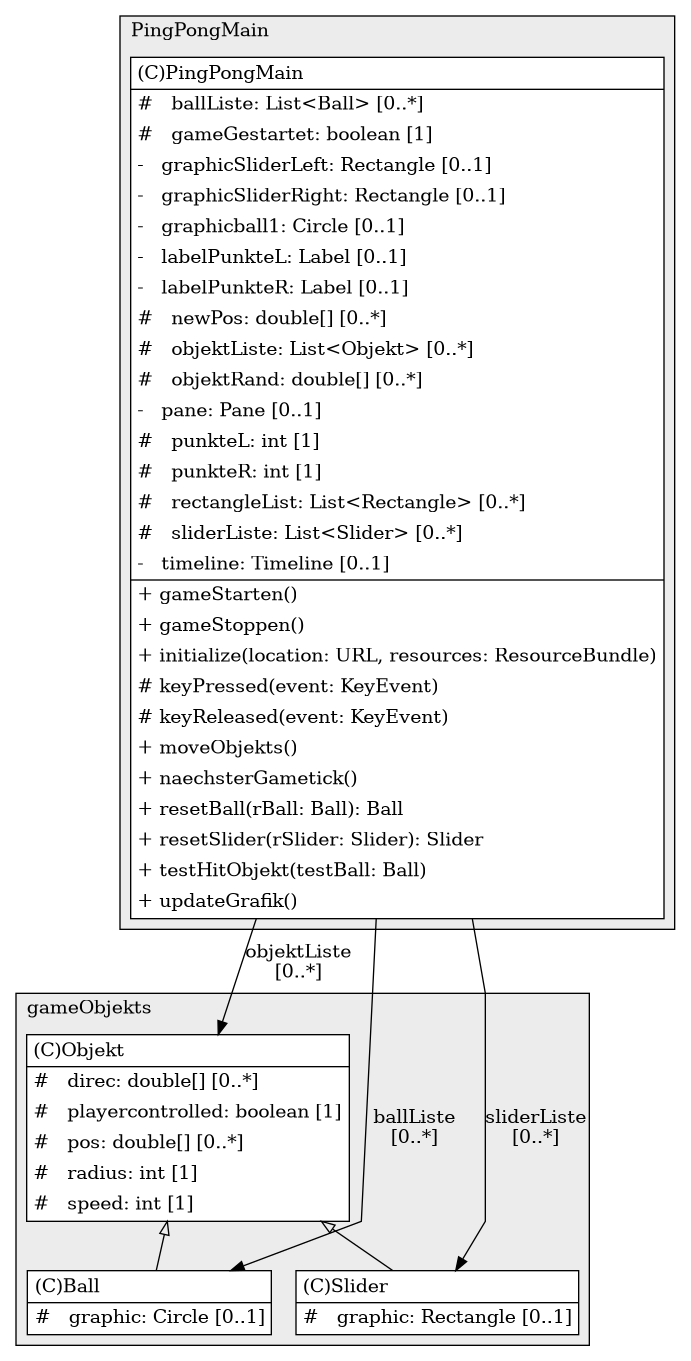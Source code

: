 @startuml

/' diagram meta data start
config=StructureConfiguration;
{
  "projectClassification": {
    "searchMode": "OpenProject", // OpenProject, AllProjects
    "includedProjects": "",
    "pathEndKeywords": "*.impl",
    "isClientPath": "",
    "isClientName": "",
    "isTestPath": "",
    "isTestName": "",
    "isMappingPath": "",
    "isMappingName": "",
    "isDataAccessPath": "",
    "isDataAccessName": "",
    "isDataStructurePath": "",
    "isDataStructureName": "",
    "isInterfaceStructuresPath": "",
    "isInterfaceStructuresName": "",
    "isEntryPointPath": "",
    "isEntryPointName": ""
  },
  "graphRestriction": {
    "classPackageExcludeFilter": "",
    "classPackageIncludeFilter": "",
    "classNameExcludeFilter": "",
    "classNameIncludeFilter": "",
    "methodNameExcludeFilter": "",
    "methodNameIncludeFilter": "",
    "removeByInheritance": "", // inheritance/annotation based filtering is done in a second step
    "removeByAnnotation": "",
    "removeByClassPackage": "", // cleanup the graph after inheritance/annotation based filtering is done
    "removeByClassName": "",
    "cutMappings": false,
    "cutEnum": true,
    "cutTests": true,
    "cutClient": true,
    "cutDataAccess": false,
    "cutInterfaceStructures": false,
    "cutDataStructures": false,
    "cutGetterAndSetter": true,
    "cutConstructors": true
  },
  "graphTraversal": {
    "forwardDepth": 6,
    "backwardDepth": 6,
    "classPackageExcludeFilter": "",
    "classPackageIncludeFilter": "",
    "classNameExcludeFilter": "",
    "classNameIncludeFilter": "",
    "methodNameExcludeFilter": "",
    "methodNameIncludeFilter": "",
    "hideMappings": false,
    "hideDataStructures": false,
    "hidePrivateMethods": true,
    "hideInterfaceCalls": true, // indirection: implementation -> interface (is hidden) -> implementation
    "onlyShowApplicationEntryPoints": false // root node is included
  },
  "details": {
    "aggregation": "GroupByClass", // ByClass, GroupByClass, None
    "showClassGenericTypes": true,
    "showMethods": true,
    "showMethodParameterNames": true,
    "showMethodParameterTypes": true,
    "showMethodReturnType": true,
    "showPackageLevels": 2,
    "showDetailedClassStructure": true
  },
  "rootClass": "PingPongMain"
}
diagram meta data end '/



digraph g {
    rankdir="TB"
    splines=polyline
    

'nodes 
subgraph cluster_1075772803 { 
   	label=PingPongMain
	labeljust=l
	fillcolor="#ececec"
	style=filled
   
   PingPongMain1075772803[
	label=<<TABLE BORDER="1" CELLBORDER="0" CELLPADDING="4" CELLSPACING="0">
<TR><TD ALIGN="LEFT" >(C)PingPongMain</TD></TR>
<HR/>
<TR><TD ALIGN="LEFT" >#   ballListe: List&lt;Ball&gt; [0..*]</TD></TR>
<TR><TD ALIGN="LEFT" >#   gameGestartet: boolean [1]</TD></TR>
<TR><TD ALIGN="LEFT" >-   graphicSliderLeft: Rectangle [0..1]</TD></TR>
<TR><TD ALIGN="LEFT" >-   graphicSliderRight: Rectangle [0..1]</TD></TR>
<TR><TD ALIGN="LEFT" >-   graphicball1: Circle [0..1]</TD></TR>
<TR><TD ALIGN="LEFT" >-   labelPunkteL: Label [0..1]</TD></TR>
<TR><TD ALIGN="LEFT" >-   labelPunkteR: Label [0..1]</TD></TR>
<TR><TD ALIGN="LEFT" >#   newPos: double[] [0..*]</TD></TR>
<TR><TD ALIGN="LEFT" >#   objektListe: List&lt;Objekt&gt; [0..*]</TD></TR>
<TR><TD ALIGN="LEFT" >#   objektRand: double[] [0..*]</TD></TR>
<TR><TD ALIGN="LEFT" >-   pane: Pane [0..1]</TD></TR>
<TR><TD ALIGN="LEFT" >#   punkteL: int [1]</TD></TR>
<TR><TD ALIGN="LEFT" >#   punkteR: int [1]</TD></TR>
<TR><TD ALIGN="LEFT" >#   rectangleList: List&lt;Rectangle&gt; [0..*]</TD></TR>
<TR><TD ALIGN="LEFT" >#   sliderListe: List&lt;Slider&gt; [0..*]</TD></TR>
<TR><TD ALIGN="LEFT" >-   timeline: Timeline [0..1]</TD></TR>
<HR/>
<TR><TD ALIGN="LEFT" >+ gameStarten()</TD></TR>
<TR><TD ALIGN="LEFT" >+ gameStoppen()</TD></TR>
<TR><TD ALIGN="LEFT" >+ initialize(location: URL, resources: ResourceBundle)</TD></TR>
<TR><TD ALIGN="LEFT" ># keyPressed(event: KeyEvent)</TD></TR>
<TR><TD ALIGN="LEFT" ># keyReleased(event: KeyEvent)</TD></TR>
<TR><TD ALIGN="LEFT" >+ moveObjekts()</TD></TR>
<TR><TD ALIGN="LEFT" >+ naechsterGametick()</TD></TR>
<TR><TD ALIGN="LEFT" >+ resetBall(rBall: Ball): Ball</TD></TR>
<TR><TD ALIGN="LEFT" >+ resetSlider(rSlider: Slider): Slider</TD></TR>
<TR><TD ALIGN="LEFT" >+ testHitObjekt(testBall: Ball)</TD></TR>
<TR><TD ALIGN="LEFT" >+ updateGrafik()</TD></TR>
</TABLE>>
	style=filled
	margin=0
	shape=plaintext
	fillcolor="#FFFFFF"
];
} 

subgraph cluster_1793180982 { 
   	label=gameObjekts
	labeljust=l
	fillcolor="#ececec"
	style=filled
   
   Ball1793180982[
	label=<<TABLE BORDER="1" CELLBORDER="0" CELLPADDING="4" CELLSPACING="0">
<TR><TD ALIGN="LEFT" >(C)Ball</TD></TR>
<HR/>
<TR><TD ALIGN="LEFT" >#   graphic: Circle [0..1]</TD></TR>
</TABLE>>
	style=filled
	margin=0
	shape=plaintext
	fillcolor="#FFFFFF"
];

Objekt1793180982[
	label=<<TABLE BORDER="1" CELLBORDER="0" CELLPADDING="4" CELLSPACING="0">
<TR><TD ALIGN="LEFT" >(C)Objekt</TD></TR>
<HR/>
<TR><TD ALIGN="LEFT" >#   direc: double[] [0..*]</TD></TR>
<TR><TD ALIGN="LEFT" >#   playercontrolled: boolean [1]</TD></TR>
<TR><TD ALIGN="LEFT" >#   pos: double[] [0..*]</TD></TR>
<TR><TD ALIGN="LEFT" >#   radius: int [1]</TD></TR>
<TR><TD ALIGN="LEFT" >#   speed: int [1]</TD></TR>
</TABLE>>
	style=filled
	margin=0
	shape=plaintext
	fillcolor="#FFFFFF"
];

Slider1793180982[
	label=<<TABLE BORDER="1" CELLBORDER="0" CELLPADDING="4" CELLSPACING="0">
<TR><TD ALIGN="LEFT" >(C)Slider</TD></TR>
<HR/>
<TR><TD ALIGN="LEFT" >#   graphic: Rectangle [0..1]</TD></TR>
</TABLE>>
	style=filled
	margin=0
	shape=plaintext
	fillcolor="#FFFFFF"
];
} 

'edges    
Objekt1793180982 -> Ball1793180982[arrowhead=none, arrowtail=empty, dir=both];
Objekt1793180982 -> Slider1793180982[arrowhead=none, arrowtail=empty, dir=both];
PingPongMain1075772803 -> Ball1793180982[label="ballListe
[0..*]"];
PingPongMain1075772803 -> Objekt1793180982[label="objektListe
[0..*]"];
PingPongMain1075772803 -> Slider1793180982[label="sliderListe
[0..*]"];
    
}
@enduml